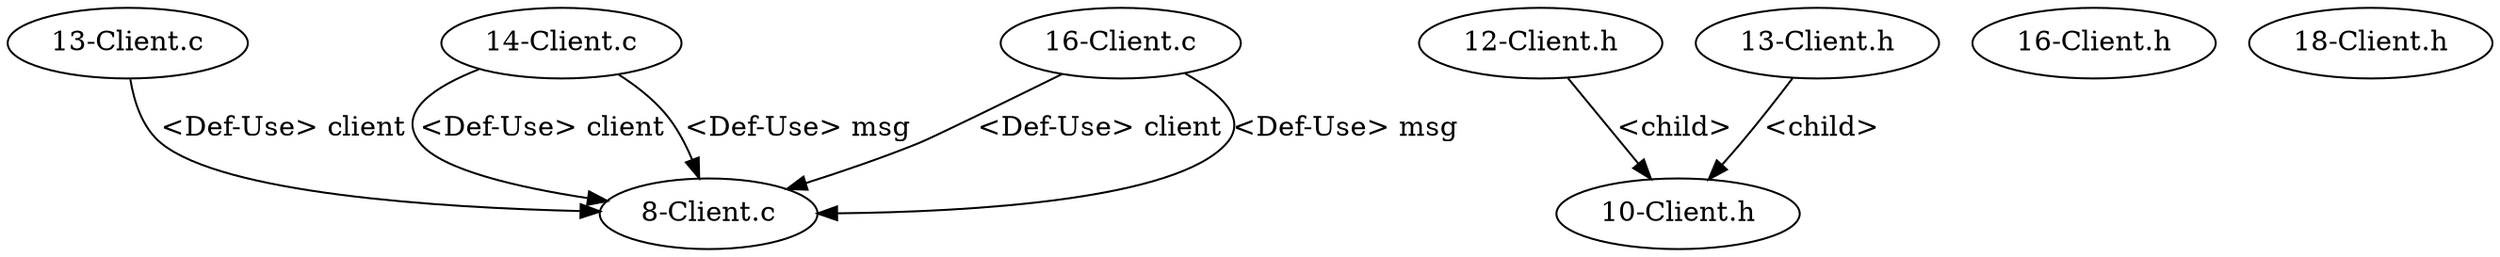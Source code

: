 digraph {
1 [label = "8-Client.c"];
2 [label = "13-Client.c"];
2 -> 1[label="<Def-Use> client"];
3 [label = "14-Client.c"];
3 -> 1[label="<Def-Use> client"];
3 -> 1[label="<Def-Use> msg"];
4 [label = "16-Client.c"];
4 -> 1[label="<Def-Use> client"];
4 -> 1[label="<Def-Use> msg"];
5 [label = "10-Client.h"];
6 [label = "12-Client.h"];
7 [label = "13-Client.h"];
7 -> 5[label="<child>"];
6 -> 5[label="<child>"];
8 [label = "16-Client.h"];
9 [label = "18-Client.h"];
}